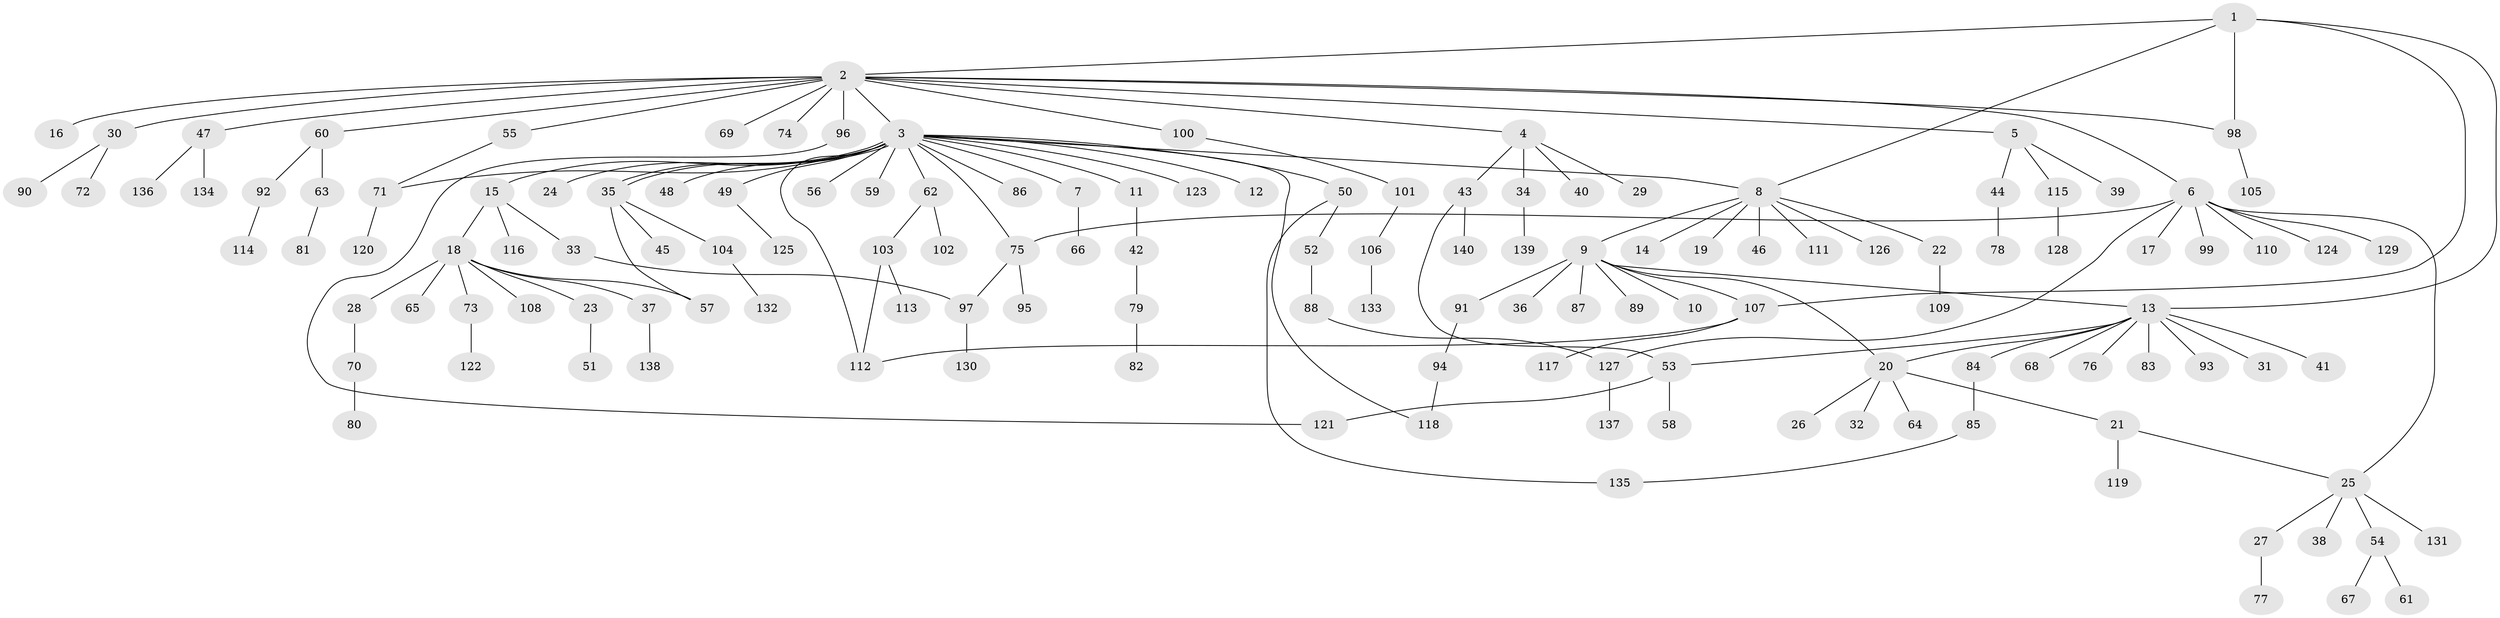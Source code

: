 // Generated by graph-tools (version 1.1) at 2025/47/03/09/25 04:47:37]
// undirected, 140 vertices, 157 edges
graph export_dot {
graph [start="1"]
  node [color=gray90,style=filled];
  1;
  2;
  3;
  4;
  5;
  6;
  7;
  8;
  9;
  10;
  11;
  12;
  13;
  14;
  15;
  16;
  17;
  18;
  19;
  20;
  21;
  22;
  23;
  24;
  25;
  26;
  27;
  28;
  29;
  30;
  31;
  32;
  33;
  34;
  35;
  36;
  37;
  38;
  39;
  40;
  41;
  42;
  43;
  44;
  45;
  46;
  47;
  48;
  49;
  50;
  51;
  52;
  53;
  54;
  55;
  56;
  57;
  58;
  59;
  60;
  61;
  62;
  63;
  64;
  65;
  66;
  67;
  68;
  69;
  70;
  71;
  72;
  73;
  74;
  75;
  76;
  77;
  78;
  79;
  80;
  81;
  82;
  83;
  84;
  85;
  86;
  87;
  88;
  89;
  90;
  91;
  92;
  93;
  94;
  95;
  96;
  97;
  98;
  99;
  100;
  101;
  102;
  103;
  104;
  105;
  106;
  107;
  108;
  109;
  110;
  111;
  112;
  113;
  114;
  115;
  116;
  117;
  118;
  119;
  120;
  121;
  122;
  123;
  124;
  125;
  126;
  127;
  128;
  129;
  130;
  131;
  132;
  133;
  134;
  135;
  136;
  137;
  138;
  139;
  140;
  1 -- 2;
  1 -- 8;
  1 -- 13;
  1 -- 98;
  1 -- 107;
  2 -- 3;
  2 -- 4;
  2 -- 5;
  2 -- 6;
  2 -- 16;
  2 -- 30;
  2 -- 47;
  2 -- 55;
  2 -- 60;
  2 -- 69;
  2 -- 74;
  2 -- 96;
  2 -- 98;
  2 -- 100;
  3 -- 7;
  3 -- 8;
  3 -- 11;
  3 -- 12;
  3 -- 15;
  3 -- 24;
  3 -- 35;
  3 -- 35;
  3 -- 48;
  3 -- 49;
  3 -- 50;
  3 -- 56;
  3 -- 59;
  3 -- 62;
  3 -- 71;
  3 -- 75;
  3 -- 86;
  3 -- 112;
  3 -- 118;
  3 -- 123;
  4 -- 29;
  4 -- 34;
  4 -- 40;
  4 -- 43;
  5 -- 39;
  5 -- 44;
  5 -- 115;
  6 -- 17;
  6 -- 25;
  6 -- 75;
  6 -- 99;
  6 -- 110;
  6 -- 124;
  6 -- 127;
  6 -- 129;
  7 -- 66;
  8 -- 9;
  8 -- 14;
  8 -- 19;
  8 -- 22;
  8 -- 46;
  8 -- 111;
  8 -- 126;
  9 -- 10;
  9 -- 13;
  9 -- 20;
  9 -- 36;
  9 -- 87;
  9 -- 89;
  9 -- 91;
  9 -- 107;
  11 -- 42;
  13 -- 20;
  13 -- 31;
  13 -- 41;
  13 -- 53;
  13 -- 68;
  13 -- 76;
  13 -- 83;
  13 -- 84;
  13 -- 93;
  15 -- 18;
  15 -- 33;
  15 -- 116;
  18 -- 23;
  18 -- 28;
  18 -- 37;
  18 -- 57;
  18 -- 65;
  18 -- 73;
  18 -- 108;
  20 -- 21;
  20 -- 26;
  20 -- 32;
  20 -- 64;
  21 -- 25;
  21 -- 119;
  22 -- 109;
  23 -- 51;
  25 -- 27;
  25 -- 38;
  25 -- 54;
  25 -- 131;
  27 -- 77;
  28 -- 70;
  30 -- 72;
  30 -- 90;
  33 -- 97;
  34 -- 139;
  35 -- 45;
  35 -- 57;
  35 -- 104;
  37 -- 138;
  42 -- 79;
  43 -- 53;
  43 -- 140;
  44 -- 78;
  47 -- 134;
  47 -- 136;
  49 -- 125;
  50 -- 52;
  50 -- 135;
  52 -- 88;
  53 -- 58;
  53 -- 121;
  54 -- 61;
  54 -- 67;
  55 -- 71;
  60 -- 63;
  60 -- 92;
  62 -- 102;
  62 -- 103;
  63 -- 81;
  70 -- 80;
  71 -- 120;
  73 -- 122;
  75 -- 95;
  75 -- 97;
  79 -- 82;
  84 -- 85;
  85 -- 135;
  88 -- 127;
  91 -- 94;
  92 -- 114;
  94 -- 118;
  96 -- 121;
  97 -- 130;
  98 -- 105;
  100 -- 101;
  101 -- 106;
  103 -- 112;
  103 -- 113;
  104 -- 132;
  106 -- 133;
  107 -- 112;
  107 -- 117;
  115 -- 128;
  127 -- 137;
}
